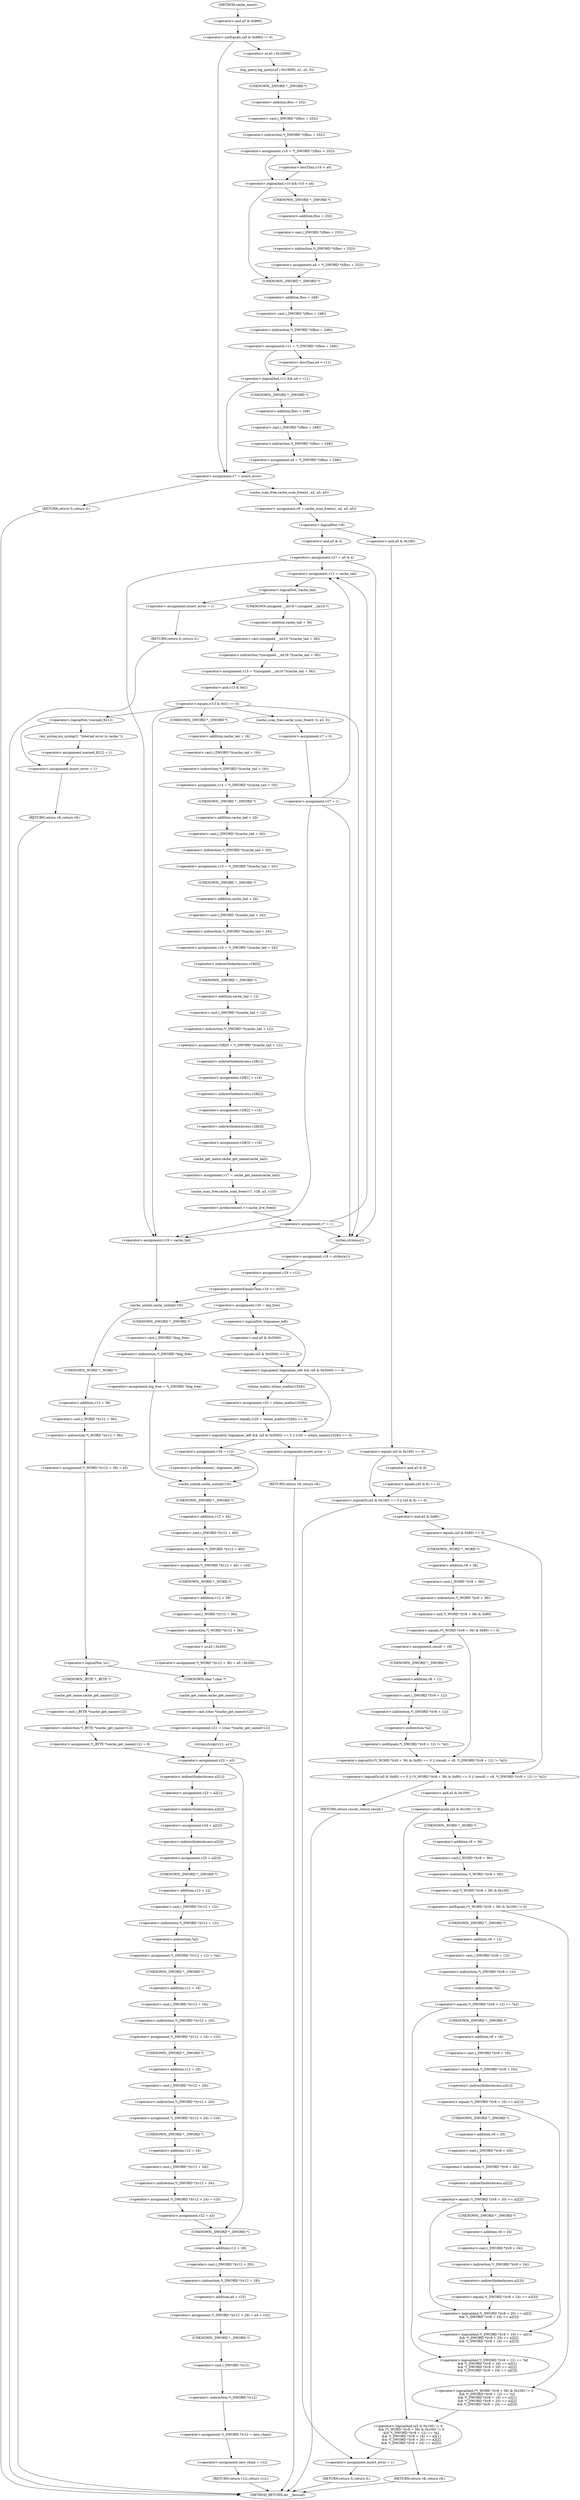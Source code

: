 digraph cache_insert {  
"1000151" [label = "(<operator>.notEquals,(a5 & 0x980) != 0)" ]
"1000152" [label = "(<operator>.and,a5 & 0x980)" ]
"1000157" [label = "(log_query,log_query(a5 | 0x10000, a1, a2, 0))" ]
"1000158" [label = "(<operator>.or,a5 | 0x10000)" ]
"1000164" [label = "(<operator>.assignment,v10 = *(_DWORD *)(fbss + 252))" ]
"1000166" [label = "(<operator>.indirection,*(_DWORD *)(fbss + 252))" ]
"1000167" [label = "(<operator>.cast,(_DWORD *)(fbss + 252))" ]
"1000168" [label = "(UNKNOWN,_DWORD *,_DWORD *)" ]
"1000169" [label = "(<operator>.addition,fbss + 252)" ]
"1000173" [label = "(<operator>.logicalAnd,v10 && v10 < a4)" ]
"1000175" [label = "(<operator>.lessThan,v10 < a4)" ]
"1000178" [label = "(<operator>.assignment,a4 = *(_DWORD *)(fbss + 252))" ]
"1000180" [label = "(<operator>.indirection,*(_DWORD *)(fbss + 252))" ]
"1000181" [label = "(<operator>.cast,(_DWORD *)(fbss + 252))" ]
"1000182" [label = "(UNKNOWN,_DWORD *,_DWORD *)" ]
"1000183" [label = "(<operator>.addition,fbss + 252)" ]
"1000186" [label = "(<operator>.assignment,v11 = *(_DWORD *)(fbss + 248))" ]
"1000188" [label = "(<operator>.indirection,*(_DWORD *)(fbss + 248))" ]
"1000189" [label = "(<operator>.cast,(_DWORD *)(fbss + 248))" ]
"1000190" [label = "(UNKNOWN,_DWORD *,_DWORD *)" ]
"1000191" [label = "(<operator>.addition,fbss + 248)" ]
"1000195" [label = "(<operator>.logicalAnd,v11 && a4 < v11)" ]
"1000197" [label = "(<operator>.lessThan,a4 < v11)" ]
"1000200" [label = "(<operator>.assignment,a4 = *(_DWORD *)(fbss + 248))" ]
"1000202" [label = "(<operator>.indirection,*(_DWORD *)(fbss + 248))" ]
"1000203" [label = "(<operator>.cast,(_DWORD *)(fbss + 248))" ]
"1000204" [label = "(UNKNOWN,_DWORD *,_DWORD *)" ]
"1000205" [label = "(<operator>.addition,fbss + 248)" ]
"1000208" [label = "(<operator>.assignment,v7 = insert_error)" ]
"1000213" [label = "(RETURN,return 0;,return 0;)" ]
"1000215" [label = "(<operator>.assignment,v8 = cache_scan_free(a1, a2, a3, a5))" ]
"1000217" [label = "(cache_scan_free,cache_scan_free(a1, a2, a3, a5))" ]
"1000223" [label = "(<operator>.logicalNot,!v8)" ]
"1000226" [label = "(<operator>.assignment,v27 = a5 & 4)" ]
"1000228" [label = "(<operator>.and,a5 & 4)" ]
"1000234" [label = "(<operator>.assignment,v12 = cache_tail)" ]
"1000238" [label = "(<operator>.logicalNot,!cache_tail)" ]
"1000241" [label = "(<operator>.assignment,insert_error = 1)" ]
"1000244" [label = "(RETURN,return 0;,return 0;)" ]
"1000246" [label = "(<operator>.assignment,v13 = *(unsigned __int16 *)(cache_tail + 36))" ]
"1000248" [label = "(<operator>.indirection,*(unsigned __int16 *)(cache_tail + 36))" ]
"1000249" [label = "(<operator>.cast,(unsigned __int16 *)(cache_tail + 36))" ]
"1000250" [label = "(UNKNOWN,unsigned __int16 *,unsigned __int16 *)" ]
"1000251" [label = "(<operator>.addition,cache_tail + 36)" ]
"1000255" [label = "(<operator>.equals,(v13 & 0xC) == 0)" ]
"1000256" [label = "(<operator>.and,v13 & 0xC)" ]
"1000265" [label = "(<operator>.logicalNot,!warned_8212)" ]
"1000268" [label = "(my_syslog,my_syslog(3, \"Internal error in cache.\"))" ]
"1000271" [label = "(<operator>.assignment,warned_8212 = 1)" ]
"1000274" [label = "(<operator>.assignment,insert_error = 1)" ]
"1000277" [label = "(RETURN,return v8;,return v8;)" ]
"1000282" [label = "(<operator>.assignment,v14 = *(_DWORD *)(cache_tail + 16))" ]
"1000284" [label = "(<operator>.indirection,*(_DWORD *)(cache_tail + 16))" ]
"1000285" [label = "(<operator>.cast,(_DWORD *)(cache_tail + 16))" ]
"1000286" [label = "(UNKNOWN,_DWORD *,_DWORD *)" ]
"1000287" [label = "(<operator>.addition,cache_tail + 16)" ]
"1000290" [label = "(<operator>.assignment,v15 = *(_DWORD *)(cache_tail + 20))" ]
"1000292" [label = "(<operator>.indirection,*(_DWORD *)(cache_tail + 20))" ]
"1000293" [label = "(<operator>.cast,(_DWORD *)(cache_tail + 20))" ]
"1000294" [label = "(UNKNOWN,_DWORD *,_DWORD *)" ]
"1000295" [label = "(<operator>.addition,cache_tail + 20)" ]
"1000298" [label = "(<operator>.assignment,v16 = *(_DWORD *)(cache_tail + 24))" ]
"1000300" [label = "(<operator>.indirection,*(_DWORD *)(cache_tail + 24))" ]
"1000301" [label = "(<operator>.cast,(_DWORD *)(cache_tail + 24))" ]
"1000302" [label = "(UNKNOWN,_DWORD *,_DWORD *)" ]
"1000303" [label = "(<operator>.addition,cache_tail + 24)" ]
"1000306" [label = "(<operator>.assignment,v28[0] = *(_DWORD *)(cache_tail + 12))" ]
"1000307" [label = "(<operator>.indirectIndexAccess,v28[0])" ]
"1000310" [label = "(<operator>.indirection,*(_DWORD *)(cache_tail + 12))" ]
"1000311" [label = "(<operator>.cast,(_DWORD *)(cache_tail + 12))" ]
"1000312" [label = "(UNKNOWN,_DWORD *,_DWORD *)" ]
"1000313" [label = "(<operator>.addition,cache_tail + 12)" ]
"1000316" [label = "(<operator>.assignment,v28[1] = v14)" ]
"1000317" [label = "(<operator>.indirectIndexAccess,v28[1])" ]
"1000321" [label = "(<operator>.assignment,v28[2] = v15)" ]
"1000322" [label = "(<operator>.indirectIndexAccess,v28[2])" ]
"1000326" [label = "(<operator>.assignment,v28[3] = v16)" ]
"1000327" [label = "(<operator>.indirectIndexAccess,v28[3])" ]
"1000331" [label = "(<operator>.assignment,v17 = cache_get_name(cache_tail))" ]
"1000333" [label = "(cache_get_name,cache_get_name(cache_tail))" ]
"1000335" [label = "(cache_scan_free,cache_scan_free(v17, v28, a3, v13))" ]
"1000340" [label = "(<operator>.preIncrement,++cache_live_freed)" ]
"1000342" [label = "(<operator>.assignment,v7 = 1)" ]
"1000347" [label = "(cache_scan_free,cache_scan_free(0, 0, a3, 0))" ]
"1000352" [label = "(<operator>.assignment,v7 = 0)" ]
"1000355" [label = "(<operator>.assignment,v27 = 1)" ]
"1000361" [label = "(<operator>.assignment,v18 = strlen(a1))" ]
"1000363" [label = "(strlen,strlen(a1))" ]
"1000365" [label = "(<operator>.assignment,v19 = v12)" ]
"1000369" [label = "(<operator>.greaterEqualsThan,v18 >= 0x32)" ]
"1000373" [label = "(<operator>.assignment,v20 = big_free)" ]
"1000379" [label = "(<operator>.assignment,big_free = *(_DWORD *)big_free)" ]
"1000381" [label = "(<operator>.indirection,*(_DWORD *)big_free)" ]
"1000382" [label = "(<operator>.cast,(_DWORD *)big_free)" ]
"1000383" [label = "(UNKNOWN,_DWORD *,_DWORD *)" ]
"1000388" [label = "(<operator>.logicalOr,!bignames_left && (a5 & 0x5000) == 0 || (v20 = whine_malloc(1028)) == 0)" ]
"1000389" [label = "(<operator>.logicalAnd,!bignames_left && (a5 & 0x5000) == 0)" ]
"1000390" [label = "(<operator>.logicalNot,!bignames_left)" ]
"1000392" [label = "(<operator>.equals,(a5 & 0x5000) == 0)" ]
"1000393" [label = "(<operator>.and,a5 & 0x5000)" ]
"1000397" [label = "(<operator>.equals,(v20 = whine_malloc(1028)) == 0)" ]
"1000398" [label = "(<operator>.assignment,v20 = whine_malloc(1028))" ]
"1000400" [label = "(whine_malloc,whine_malloc(1028))" ]
"1000404" [label = "(<operator>.assignment,insert_error = 1)" ]
"1000407" [label = "(RETURN,return v8;,return v8;)" ]
"1000409" [label = "(<operator>.assignment,v19 = v12)" ]
"1000414" [label = "(<operator>.preDecrement,--bignames_left)" ]
"1000416" [label = "(cache_unlink,cache_unlink(v19))" ]
"1000418" [label = "(<operator>.assignment,*(_DWORD *)(v12 + 40) = v20)" ]
"1000419" [label = "(<operator>.indirection,*(_DWORD *)(v12 + 40))" ]
"1000420" [label = "(<operator>.cast,(_DWORD *)(v12 + 40))" ]
"1000421" [label = "(UNKNOWN,_DWORD *,_DWORD *)" ]
"1000422" [label = "(<operator>.addition,v12 + 40)" ]
"1000426" [label = "(<operator>.assignment,*(_WORD *)(v12 + 36) = a5 | 0x200)" ]
"1000427" [label = "(<operator>.indirection,*(_WORD *)(v12 + 36))" ]
"1000428" [label = "(<operator>.cast,(_WORD *)(v12 + 36))" ]
"1000429" [label = "(UNKNOWN,_WORD *,_WORD *)" ]
"1000430" [label = "(<operator>.addition,v12 + 36)" ]
"1000433" [label = "(<operator>.or,a5 | 0x200)" ]
"1000439" [label = "(<operator>.assignment,v19 = cache_tail)" ]
"1000442" [label = "(cache_unlink,cache_unlink(v19))" ]
"1000444" [label = "(<operator>.assignment,*(_WORD *)(v12 + 36) = a5)" ]
"1000445" [label = "(<operator>.indirection,*(_WORD *)(v12 + 36))" ]
"1000446" [label = "(<operator>.cast,(_WORD *)(v12 + 36))" ]
"1000447" [label = "(UNKNOWN,_WORD *,_WORD *)" ]
"1000448" [label = "(<operator>.addition,v12 + 36)" ]
"1000453" [label = "(<operator>.logicalNot,!a1)" ]
"1000456" [label = "(<operator>.assignment,*(_BYTE *)cache_get_name(v12) = 0)" ]
"1000457" [label = "(<operator>.indirection,*(_BYTE *)cache_get_name(v12))" ]
"1000458" [label = "(<operator>.cast,(_BYTE *)cache_get_name(v12))" ]
"1000459" [label = "(UNKNOWN,_BYTE *,_BYTE *)" ]
"1000460" [label = "(cache_get_name,cache_get_name(v12))" ]
"1000465" [label = "(<operator>.assignment,v21 = (char *)cache_get_name(v12))" ]
"1000467" [label = "(<operator>.cast,(char *)cache_get_name(v12))" ]
"1000468" [label = "(UNKNOWN,char *,char *)" ]
"1000469" [label = "(cache_get_name,cache_get_name(v12))" ]
"1000471" [label = "(strcpy,strcpy(v21, a1))" ]
"1000475" [label = "(<operator>.assignment,v22 = a3)" ]
"1000481" [label = "(<operator>.assignment,v23 = a2[1])" ]
"1000483" [label = "(<operator>.indirectIndexAccess,a2[1])" ]
"1000486" [label = "(<operator>.assignment,v24 = a2[2])" ]
"1000488" [label = "(<operator>.indirectIndexAccess,a2[2])" ]
"1000491" [label = "(<operator>.assignment,v25 = a2[3])" ]
"1000493" [label = "(<operator>.indirectIndexAccess,a2[3])" ]
"1000496" [label = "(<operator>.assignment,*(_DWORD *)(v12 + 12) = *a2)" ]
"1000497" [label = "(<operator>.indirection,*(_DWORD *)(v12 + 12))" ]
"1000498" [label = "(<operator>.cast,(_DWORD *)(v12 + 12))" ]
"1000499" [label = "(UNKNOWN,_DWORD *,_DWORD *)" ]
"1000500" [label = "(<operator>.addition,v12 + 12)" ]
"1000503" [label = "(<operator>.indirection,*a2)" ]
"1000505" [label = "(<operator>.assignment,*(_DWORD *)(v12 + 16) = v23)" ]
"1000506" [label = "(<operator>.indirection,*(_DWORD *)(v12 + 16))" ]
"1000507" [label = "(<operator>.cast,(_DWORD *)(v12 + 16))" ]
"1000508" [label = "(UNKNOWN,_DWORD *,_DWORD *)" ]
"1000509" [label = "(<operator>.addition,v12 + 16)" ]
"1000513" [label = "(<operator>.assignment,*(_DWORD *)(v12 + 20) = v24)" ]
"1000514" [label = "(<operator>.indirection,*(_DWORD *)(v12 + 20))" ]
"1000515" [label = "(<operator>.cast,(_DWORD *)(v12 + 20))" ]
"1000516" [label = "(UNKNOWN,_DWORD *,_DWORD *)" ]
"1000517" [label = "(<operator>.addition,v12 + 20)" ]
"1000521" [label = "(<operator>.assignment,*(_DWORD *)(v12 + 24) = v25)" ]
"1000522" [label = "(<operator>.indirection,*(_DWORD *)(v12 + 24))" ]
"1000523" [label = "(<operator>.cast,(_DWORD *)(v12 + 24))" ]
"1000524" [label = "(UNKNOWN,_DWORD *,_DWORD *)" ]
"1000525" [label = "(<operator>.addition,v12 + 24)" ]
"1000529" [label = "(<operator>.assignment,v22 = a3)" ]
"1000532" [label = "(<operator>.assignment,*(_DWORD *)(v12 + 28) = a4 + v22)" ]
"1000533" [label = "(<operator>.indirection,*(_DWORD *)(v12 + 28))" ]
"1000534" [label = "(<operator>.cast,(_DWORD *)(v12 + 28))" ]
"1000535" [label = "(UNKNOWN,_DWORD *,_DWORD *)" ]
"1000536" [label = "(<operator>.addition,v12 + 28)" ]
"1000539" [label = "(<operator>.addition,a4 + v22)" ]
"1000542" [label = "(<operator>.assignment,*(_DWORD *)v12 = new_chain)" ]
"1000543" [label = "(<operator>.indirection,*(_DWORD *)v12)" ]
"1000544" [label = "(<operator>.cast,(_DWORD *)v12)" ]
"1000545" [label = "(UNKNOWN,_DWORD *,_DWORD *)" ]
"1000548" [label = "(<operator>.assignment,new_chain = v12)" ]
"1000551" [label = "(RETURN,return v12;,return v12;)" ]
"1000554" [label = "(<operator>.logicalOr,(a5 & 0x180) == 0 || (a5 & 8) == 0)" ]
"1000555" [label = "(<operator>.equals,(a5 & 0x180) == 0)" ]
"1000556" [label = "(<operator>.and,a5 & 0x180)" ]
"1000560" [label = "(<operator>.equals,(a5 & 8) == 0)" ]
"1000561" [label = "(<operator>.and,a5 & 8)" ]
"1000567" [label = "(<operator>.assignment,insert_error = 1)" ]
"1000570" [label = "(RETURN,return 0;,return 0;)" ]
"1000573" [label = "(<operator>.logicalOr,(a5 & 0x80) == 0 || (*(_WORD *)(v8 + 36) & 0x80) == 0 || (result = v8, *(_DWORD *)(v8 + 12) != *a2))" ]
"1000574" [label = "(<operator>.equals,(a5 & 0x80) == 0)" ]
"1000575" [label = "(<operator>.and,a5 & 0x80)" ]
"1000579" [label = "(<operator>.logicalOr,(*(_WORD *)(v8 + 36) & 0x80) == 0 || (result = v8, *(_DWORD *)(v8 + 12) != *a2))" ]
"1000580" [label = "(<operator>.equals,(*(_WORD *)(v8 + 36) & 0x80) == 0)" ]
"1000581" [label = "(<operator>.and,*(_WORD *)(v8 + 36) & 0x80)" ]
"1000582" [label = "(<operator>.indirection,*(_WORD *)(v8 + 36))" ]
"1000583" [label = "(<operator>.cast,(_WORD *)(v8 + 36))" ]
"1000584" [label = "(UNKNOWN,_WORD *,_WORD *)" ]
"1000585" [label = "(<operator>.addition,v8 + 36)" ]
"1000591" [label = "(<operator>.assignment,result = v8)" ]
"1000594" [label = "(<operator>.notEquals,*(_DWORD *)(v8 + 12) != *a2)" ]
"1000595" [label = "(<operator>.indirection,*(_DWORD *)(v8 + 12))" ]
"1000596" [label = "(<operator>.cast,(_DWORD *)(v8 + 12))" ]
"1000597" [label = "(UNKNOWN,_DWORD *,_DWORD *)" ]
"1000598" [label = "(<operator>.addition,v8 + 12)" ]
"1000601" [label = "(<operator>.indirection,*a2)" ]
"1000605" [label = "(<operator>.logicalAnd,(a5 & 0x100) != 0\n      && (*(_WORD *)(v8 + 36) & 0x100) != 0\n      && *(_DWORD *)(v8 + 12) == *a2\n      && *(_DWORD *)(v8 + 16) == a2[1]\n      && *(_DWORD *)(v8 + 20) == a2[2]\n      && *(_DWORD *)(v8 + 24) == a2[3])" ]
"1000606" [label = "(<operator>.notEquals,(a5 & 0x100) != 0)" ]
"1000607" [label = "(<operator>.and,a5 & 0x100)" ]
"1000611" [label = "(<operator>.logicalAnd,(*(_WORD *)(v8 + 36) & 0x100) != 0\n      && *(_DWORD *)(v8 + 12) == *a2\n      && *(_DWORD *)(v8 + 16) == a2[1]\n      && *(_DWORD *)(v8 + 20) == a2[2]\n      && *(_DWORD *)(v8 + 24) == a2[3])" ]
"1000612" [label = "(<operator>.notEquals,(*(_WORD *)(v8 + 36) & 0x100) != 0)" ]
"1000613" [label = "(<operator>.and,*(_WORD *)(v8 + 36) & 0x100)" ]
"1000614" [label = "(<operator>.indirection,*(_WORD *)(v8 + 36))" ]
"1000615" [label = "(<operator>.cast,(_WORD *)(v8 + 36))" ]
"1000616" [label = "(UNKNOWN,_WORD *,_WORD *)" ]
"1000617" [label = "(<operator>.addition,v8 + 36)" ]
"1000622" [label = "(<operator>.logicalAnd,*(_DWORD *)(v8 + 12) == *a2\n      && *(_DWORD *)(v8 + 16) == a2[1]\n      && *(_DWORD *)(v8 + 20) == a2[2]\n      && *(_DWORD *)(v8 + 24) == a2[3])" ]
"1000623" [label = "(<operator>.equals,*(_DWORD *)(v8 + 12) == *a2)" ]
"1000624" [label = "(<operator>.indirection,*(_DWORD *)(v8 + 12))" ]
"1000625" [label = "(<operator>.cast,(_DWORD *)(v8 + 12))" ]
"1000626" [label = "(UNKNOWN,_DWORD *,_DWORD *)" ]
"1000627" [label = "(<operator>.addition,v8 + 12)" ]
"1000630" [label = "(<operator>.indirection,*a2)" ]
"1000632" [label = "(<operator>.logicalAnd,*(_DWORD *)(v8 + 16) == a2[1]\n      && *(_DWORD *)(v8 + 20) == a2[2]\n      && *(_DWORD *)(v8 + 24) == a2[3])" ]
"1000633" [label = "(<operator>.equals,*(_DWORD *)(v8 + 16) == a2[1])" ]
"1000634" [label = "(<operator>.indirection,*(_DWORD *)(v8 + 16))" ]
"1000635" [label = "(<operator>.cast,(_DWORD *)(v8 + 16))" ]
"1000636" [label = "(UNKNOWN,_DWORD *,_DWORD *)" ]
"1000637" [label = "(<operator>.addition,v8 + 16)" ]
"1000640" [label = "(<operator>.indirectIndexAccess,a2[1])" ]
"1000643" [label = "(<operator>.logicalAnd,*(_DWORD *)(v8 + 20) == a2[2]\n      && *(_DWORD *)(v8 + 24) == a2[3])" ]
"1000644" [label = "(<operator>.equals,*(_DWORD *)(v8 + 20) == a2[2])" ]
"1000645" [label = "(<operator>.indirection,*(_DWORD *)(v8 + 20))" ]
"1000646" [label = "(<operator>.cast,(_DWORD *)(v8 + 20))" ]
"1000647" [label = "(UNKNOWN,_DWORD *,_DWORD *)" ]
"1000648" [label = "(<operator>.addition,v8 + 20)" ]
"1000651" [label = "(<operator>.indirectIndexAccess,a2[2])" ]
"1000654" [label = "(<operator>.equals,*(_DWORD *)(v8 + 24) == a2[3])" ]
"1000655" [label = "(<operator>.indirection,*(_DWORD *)(v8 + 24))" ]
"1000656" [label = "(<operator>.cast,(_DWORD *)(v8 + 24))" ]
"1000657" [label = "(UNKNOWN,_DWORD *,_DWORD *)" ]
"1000658" [label = "(<operator>.addition,v8 + 24)" ]
"1000661" [label = "(<operator>.indirectIndexAccess,a2[3])" ]
"1000665" [label = "(RETURN,return v8;,return v8;)" ]
"1000668" [label = "(RETURN,return result;,return result;)" ]
"1000122" [label = "(METHOD,cache_insert)" ]
"1000670" [label = "(METHOD_RETURN,int __fastcall)" ]
  "1000151" -> "1000158" 
  "1000151" -> "1000208" 
  "1000152" -> "1000151" 
  "1000157" -> "1000168" 
  "1000158" -> "1000157" 
  "1000164" -> "1000173" 
  "1000164" -> "1000175" 
  "1000166" -> "1000164" 
  "1000167" -> "1000166" 
  "1000168" -> "1000169" 
  "1000169" -> "1000167" 
  "1000173" -> "1000182" 
  "1000173" -> "1000190" 
  "1000175" -> "1000173" 
  "1000178" -> "1000190" 
  "1000180" -> "1000178" 
  "1000181" -> "1000180" 
  "1000182" -> "1000183" 
  "1000183" -> "1000181" 
  "1000186" -> "1000195" 
  "1000186" -> "1000197" 
  "1000188" -> "1000186" 
  "1000189" -> "1000188" 
  "1000190" -> "1000191" 
  "1000191" -> "1000189" 
  "1000195" -> "1000204" 
  "1000195" -> "1000208" 
  "1000197" -> "1000195" 
  "1000200" -> "1000208" 
  "1000202" -> "1000200" 
  "1000203" -> "1000202" 
  "1000204" -> "1000205" 
  "1000205" -> "1000203" 
  "1000208" -> "1000213" 
  "1000208" -> "1000217" 
  "1000213" -> "1000670" 
  "1000215" -> "1000223" 
  "1000217" -> "1000215" 
  "1000223" -> "1000228" 
  "1000223" -> "1000556" 
  "1000226" -> "1000234" 
  "1000226" -> "1000363" 
  "1000226" -> "1000439" 
  "1000228" -> "1000226" 
  "1000234" -> "1000238" 
  "1000238" -> "1000241" 
  "1000238" -> "1000250" 
  "1000241" -> "1000244" 
  "1000244" -> "1000670" 
  "1000246" -> "1000256" 
  "1000248" -> "1000246" 
  "1000249" -> "1000248" 
  "1000250" -> "1000251" 
  "1000251" -> "1000249" 
  "1000255" -> "1000363" 
  "1000255" -> "1000439" 
  "1000255" -> "1000265" 
  "1000255" -> "1000286" 
  "1000255" -> "1000347" 
  "1000256" -> "1000255" 
  "1000265" -> "1000268" 
  "1000265" -> "1000274" 
  "1000268" -> "1000271" 
  "1000271" -> "1000274" 
  "1000274" -> "1000277" 
  "1000277" -> "1000670" 
  "1000282" -> "1000294" 
  "1000284" -> "1000282" 
  "1000285" -> "1000284" 
  "1000286" -> "1000287" 
  "1000287" -> "1000285" 
  "1000290" -> "1000302" 
  "1000292" -> "1000290" 
  "1000293" -> "1000292" 
  "1000294" -> "1000295" 
  "1000295" -> "1000293" 
  "1000298" -> "1000307" 
  "1000300" -> "1000298" 
  "1000301" -> "1000300" 
  "1000302" -> "1000303" 
  "1000303" -> "1000301" 
  "1000306" -> "1000317" 
  "1000307" -> "1000312" 
  "1000310" -> "1000306" 
  "1000311" -> "1000310" 
  "1000312" -> "1000313" 
  "1000313" -> "1000311" 
  "1000316" -> "1000322" 
  "1000317" -> "1000316" 
  "1000321" -> "1000327" 
  "1000322" -> "1000321" 
  "1000326" -> "1000333" 
  "1000327" -> "1000326" 
  "1000331" -> "1000335" 
  "1000333" -> "1000331" 
  "1000335" -> "1000340" 
  "1000340" -> "1000342" 
  "1000342" -> "1000234" 
  "1000342" -> "1000363" 
  "1000342" -> "1000439" 
  "1000347" -> "1000352" 
  "1000352" -> "1000355" 
  "1000355" -> "1000234" 
  "1000355" -> "1000363" 
  "1000355" -> "1000439" 
  "1000361" -> "1000365" 
  "1000363" -> "1000361" 
  "1000365" -> "1000369" 
  "1000369" -> "1000373" 
  "1000369" -> "1000442" 
  "1000373" -> "1000383" 
  "1000373" -> "1000390" 
  "1000379" -> "1000416" 
  "1000381" -> "1000379" 
  "1000382" -> "1000381" 
  "1000383" -> "1000382" 
  "1000388" -> "1000404" 
  "1000388" -> "1000409" 
  "1000389" -> "1000388" 
  "1000389" -> "1000400" 
  "1000390" -> "1000389" 
  "1000390" -> "1000393" 
  "1000392" -> "1000389" 
  "1000393" -> "1000392" 
  "1000397" -> "1000388" 
  "1000398" -> "1000397" 
  "1000400" -> "1000398" 
  "1000404" -> "1000407" 
  "1000407" -> "1000670" 
  "1000409" -> "1000414" 
  "1000409" -> "1000416" 
  "1000414" -> "1000416" 
  "1000416" -> "1000421" 
  "1000418" -> "1000429" 
  "1000419" -> "1000418" 
  "1000420" -> "1000419" 
  "1000421" -> "1000422" 
  "1000422" -> "1000420" 
  "1000426" -> "1000468" 
  "1000427" -> "1000433" 
  "1000428" -> "1000427" 
  "1000429" -> "1000430" 
  "1000430" -> "1000428" 
  "1000433" -> "1000426" 
  "1000439" -> "1000442" 
  "1000442" -> "1000447" 
  "1000444" -> "1000453" 
  "1000445" -> "1000444" 
  "1000446" -> "1000445" 
  "1000447" -> "1000448" 
  "1000448" -> "1000446" 
  "1000453" -> "1000459" 
  "1000453" -> "1000468" 
  "1000456" -> "1000475" 
  "1000457" -> "1000456" 
  "1000458" -> "1000457" 
  "1000459" -> "1000460" 
  "1000460" -> "1000458" 
  "1000465" -> "1000471" 
  "1000467" -> "1000465" 
  "1000468" -> "1000469" 
  "1000469" -> "1000467" 
  "1000471" -> "1000475" 
  "1000475" -> "1000535" 
  "1000475" -> "1000483" 
  "1000481" -> "1000488" 
  "1000483" -> "1000481" 
  "1000486" -> "1000493" 
  "1000488" -> "1000486" 
  "1000491" -> "1000499" 
  "1000493" -> "1000491" 
  "1000496" -> "1000508" 
  "1000497" -> "1000503" 
  "1000498" -> "1000497" 
  "1000499" -> "1000500" 
  "1000500" -> "1000498" 
  "1000503" -> "1000496" 
  "1000505" -> "1000516" 
  "1000506" -> "1000505" 
  "1000507" -> "1000506" 
  "1000508" -> "1000509" 
  "1000509" -> "1000507" 
  "1000513" -> "1000524" 
  "1000514" -> "1000513" 
  "1000515" -> "1000514" 
  "1000516" -> "1000517" 
  "1000517" -> "1000515" 
  "1000521" -> "1000529" 
  "1000522" -> "1000521" 
  "1000523" -> "1000522" 
  "1000524" -> "1000525" 
  "1000525" -> "1000523" 
  "1000529" -> "1000535" 
  "1000532" -> "1000545" 
  "1000533" -> "1000539" 
  "1000534" -> "1000533" 
  "1000535" -> "1000536" 
  "1000536" -> "1000534" 
  "1000539" -> "1000532" 
  "1000542" -> "1000548" 
  "1000543" -> "1000542" 
  "1000544" -> "1000543" 
  "1000545" -> "1000544" 
  "1000548" -> "1000551" 
  "1000551" -> "1000670" 
  "1000554" -> "1000567" 
  "1000554" -> "1000575" 
  "1000555" -> "1000554" 
  "1000555" -> "1000561" 
  "1000556" -> "1000555" 
  "1000560" -> "1000554" 
  "1000561" -> "1000560" 
  "1000567" -> "1000570" 
  "1000570" -> "1000670" 
  "1000573" -> "1000607" 
  "1000573" -> "1000668" 
  "1000574" -> "1000584" 
  "1000574" -> "1000573" 
  "1000575" -> "1000574" 
  "1000579" -> "1000573" 
  "1000580" -> "1000579" 
  "1000580" -> "1000591" 
  "1000581" -> "1000580" 
  "1000582" -> "1000581" 
  "1000583" -> "1000582" 
  "1000584" -> "1000585" 
  "1000585" -> "1000583" 
  "1000591" -> "1000597" 
  "1000594" -> "1000579" 
  "1000595" -> "1000601" 
  "1000596" -> "1000595" 
  "1000597" -> "1000598" 
  "1000598" -> "1000596" 
  "1000601" -> "1000594" 
  "1000605" -> "1000665" 
  "1000605" -> "1000567" 
  "1000606" -> "1000616" 
  "1000606" -> "1000605" 
  "1000607" -> "1000606" 
  "1000611" -> "1000605" 
  "1000612" -> "1000626" 
  "1000612" -> "1000611" 
  "1000613" -> "1000612" 
  "1000614" -> "1000613" 
  "1000615" -> "1000614" 
  "1000616" -> "1000617" 
  "1000617" -> "1000615" 
  "1000622" -> "1000611" 
  "1000623" -> "1000636" 
  "1000623" -> "1000622" 
  "1000624" -> "1000630" 
  "1000625" -> "1000624" 
  "1000626" -> "1000627" 
  "1000627" -> "1000625" 
  "1000630" -> "1000623" 
  "1000632" -> "1000622" 
  "1000633" -> "1000647" 
  "1000633" -> "1000632" 
  "1000634" -> "1000640" 
  "1000635" -> "1000634" 
  "1000636" -> "1000637" 
  "1000637" -> "1000635" 
  "1000640" -> "1000633" 
  "1000643" -> "1000632" 
  "1000644" -> "1000657" 
  "1000644" -> "1000643" 
  "1000645" -> "1000651" 
  "1000646" -> "1000645" 
  "1000647" -> "1000648" 
  "1000648" -> "1000646" 
  "1000651" -> "1000644" 
  "1000654" -> "1000643" 
  "1000655" -> "1000661" 
  "1000656" -> "1000655" 
  "1000657" -> "1000658" 
  "1000658" -> "1000656" 
  "1000661" -> "1000654" 
  "1000665" -> "1000670" 
  "1000668" -> "1000670" 
  "1000122" -> "1000152" 
}
